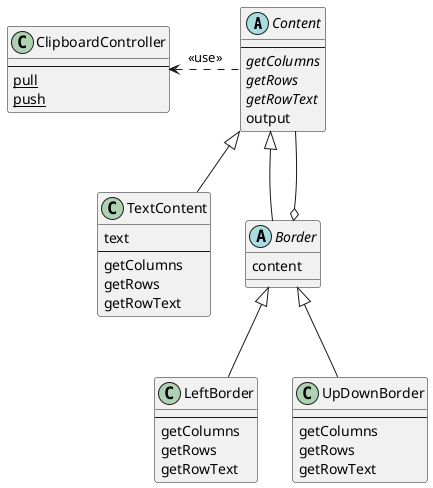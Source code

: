 @startuml Decopy

abstract class Content {
    --
    {abstract} getColumns
    {abstract} getRows
    {abstract} getRowText
    output
}

class TextContent extends Content {
    text
    --
    getColumns
    getRows
    getRowText
}

abstract class Border extends Content {
    content
}

class LeftBorder extends Border {
    --
    getColumns
    getRows
    getRowText
}

class UpDownBorder extends Border {
    --
    getColumns
    getRows
    getRowText
}

class ClipboardController {
    --
    {static} pull
    {static} push
}

Content --o Border 
Content -left..> ClipboardController : <<use>>

@enduml
